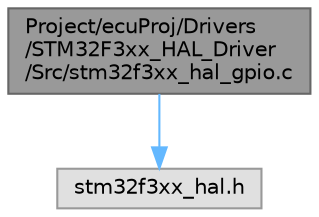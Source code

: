 digraph "Project/ecuProj/Drivers/STM32F3xx_HAL_Driver/Src/stm32f3xx_hal_gpio.c"
{
 // LATEX_PDF_SIZE
  bgcolor="transparent";
  edge [fontname=Helvetica,fontsize=10,labelfontname=Helvetica,labelfontsize=10];
  node [fontname=Helvetica,fontsize=10,shape=box,height=0.2,width=0.4];
  Node1 [id="Node000001",label="Project/ecuProj/Drivers\l/STM32F3xx_HAL_Driver\l/Src/stm32f3xx_hal_gpio.c",height=0.2,width=0.4,color="gray40", fillcolor="grey60", style="filled", fontcolor="black",tooltip="GPIO HAL module driver. This file provides firmware functions to manage the following functionalities..."];
  Node1 -> Node2 [id="edge1_Node000001_Node000002",color="steelblue1",style="solid",tooltip=" "];
  Node2 [id="Node000002",label="stm32f3xx_hal.h",height=0.2,width=0.4,color="grey60", fillcolor="#E0E0E0", style="filled",tooltip=" "];
}
